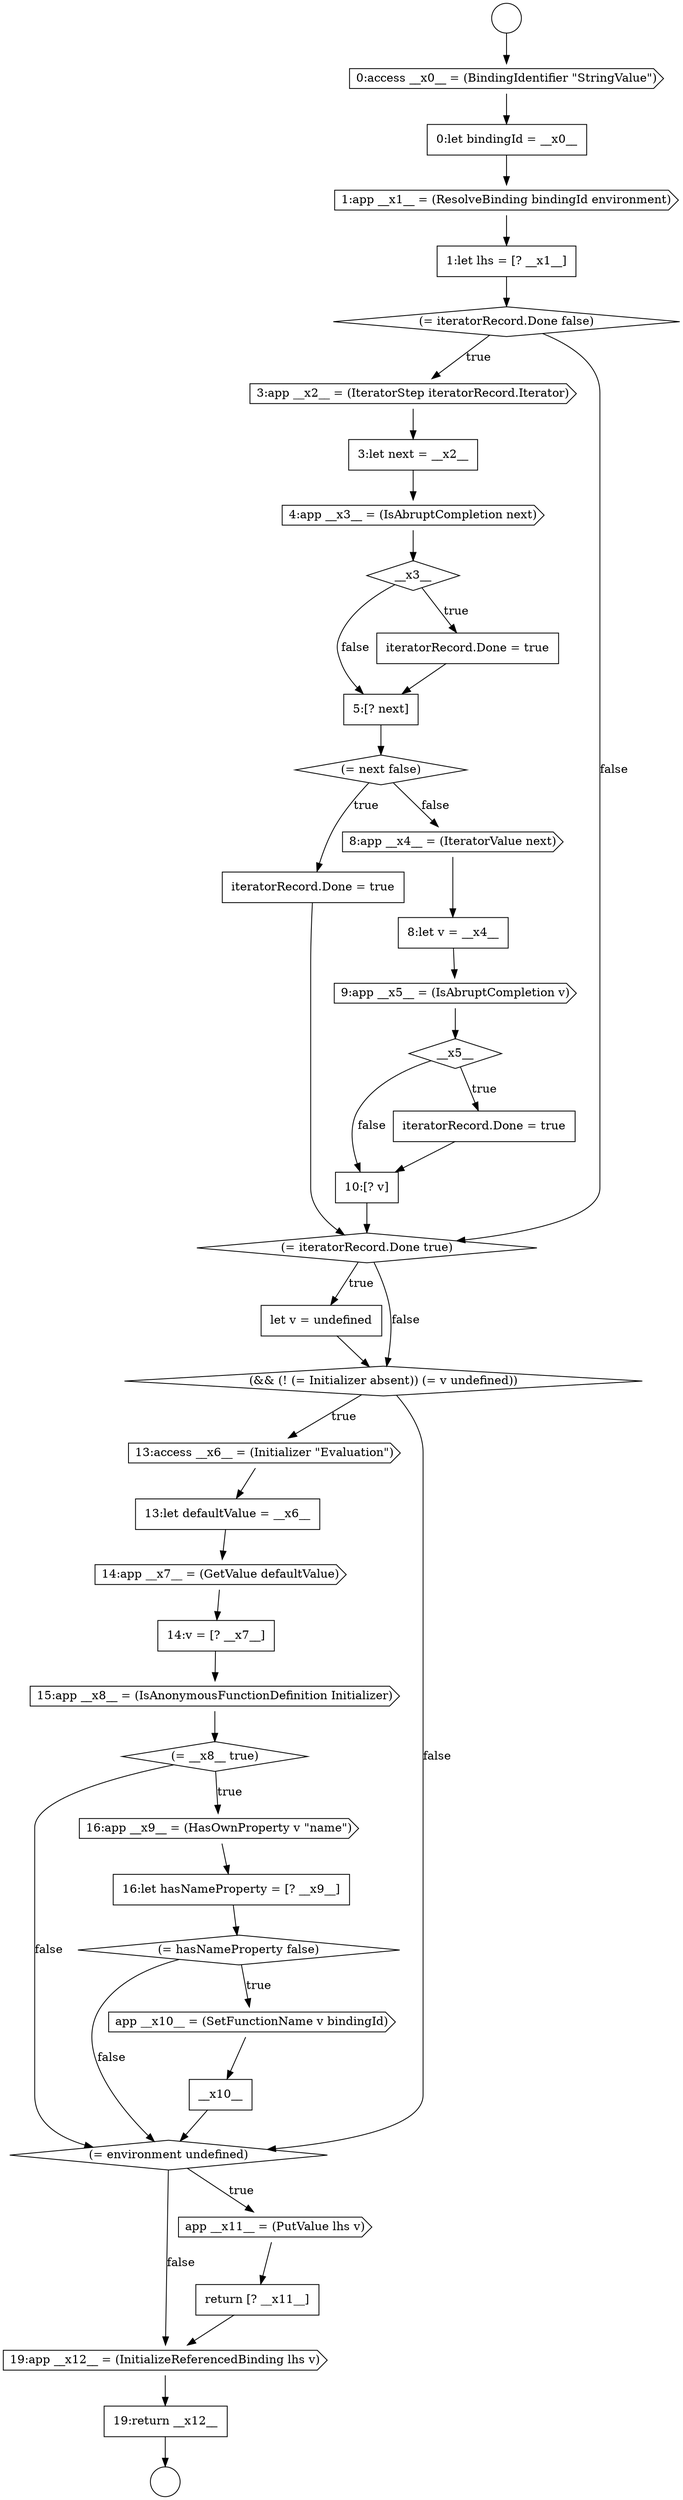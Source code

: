digraph {
  node6009 [shape=none, margin=0, label=<<font color="black">
    <table border="0" cellborder="1" cellspacing="0" cellpadding="10">
      <tr><td align="left">5:[? next]</td></tr>
    </table>
  </font>> color="black" fillcolor="white" style=filled]
  node6002 [shape=none, margin=0, label=<<font color="black">
    <table border="0" cellborder="1" cellspacing="0" cellpadding="10">
      <tr><td align="left">1:let lhs = [? __x1__]</td></tr>
    </table>
  </font>> color="black" fillcolor="white" style=filled]
  node6021 [shape=cds, label=<<font color="black">13:access __x6__ = (Initializer &quot;Evaluation&quot;)</font>> color="black" fillcolor="white" style=filled]
  node6028 [shape=none, margin=0, label=<<font color="black">
    <table border="0" cellborder="1" cellspacing="0" cellpadding="10">
      <tr><td align="left">16:let hasNameProperty = [? __x9__]</td></tr>
    </table>
  </font>> color="black" fillcolor="white" style=filled]
  node6011 [shape=none, margin=0, label=<<font color="black">
    <table border="0" cellborder="1" cellspacing="0" cellpadding="10">
      <tr><td align="left">iteratorRecord.Done = true</td></tr>
    </table>
  </font>> color="black" fillcolor="white" style=filled]
  node6019 [shape=none, margin=0, label=<<font color="black">
    <table border="0" cellborder="1" cellspacing="0" cellpadding="10">
      <tr><td align="left">let v = undefined</td></tr>
    </table>
  </font>> color="black" fillcolor="white" style=filled]
  node6024 [shape=none, margin=0, label=<<font color="black">
    <table border="0" cellborder="1" cellspacing="0" cellpadding="10">
      <tr><td align="left">14:v = [? __x7__]</td></tr>
    </table>
  </font>> color="black" fillcolor="white" style=filled]
  node6004 [shape=cds, label=<<font color="black">3:app __x2__ = (IteratorStep iteratorRecord.Iterator)</font>> color="black" fillcolor="white" style=filled]
  node6008 [shape=none, margin=0, label=<<font color="black">
    <table border="0" cellborder="1" cellspacing="0" cellpadding="10">
      <tr><td align="left">iteratorRecord.Done = true</td></tr>
    </table>
  </font>> color="black" fillcolor="white" style=filled]
  node6012 [shape=cds, label=<<font color="black">8:app __x4__ = (IteratorValue next)</font>> color="black" fillcolor="white" style=filled]
  node6036 [shape=none, margin=0, label=<<font color="black">
    <table border="0" cellborder="1" cellspacing="0" cellpadding="10">
      <tr><td align="left">19:return __x12__</td></tr>
    </table>
  </font>> color="black" fillcolor="white" style=filled]
  node5998 [shape=circle label=" " color="black" fillcolor="white" style=filled]
  node6013 [shape=none, margin=0, label=<<font color="black">
    <table border="0" cellborder="1" cellspacing="0" cellpadding="10">
      <tr><td align="left">8:let v = __x4__</td></tr>
    </table>
  </font>> color="black" fillcolor="white" style=filled]
  node6018 [shape=diamond, label=<<font color="black">(= iteratorRecord.Done true)</font>> color="black" fillcolor="white" style=filled]
  node6007 [shape=diamond, label=<<font color="black">__x3__</font>> color="black" fillcolor="white" style=filled]
  node6035 [shape=cds, label=<<font color="black">19:app __x12__ = (InitializeReferencedBinding lhs v)</font>> color="black" fillcolor="white" style=filled]
  node5999 [shape=cds, label=<<font color="black">0:access __x0__ = (BindingIdentifier &quot;StringValue&quot;)</font>> color="black" fillcolor="white" style=filled]
  node6014 [shape=cds, label=<<font color="black">9:app __x5__ = (IsAbruptCompletion v)</font>> color="black" fillcolor="white" style=filled]
  node6022 [shape=none, margin=0, label=<<font color="black">
    <table border="0" cellborder="1" cellspacing="0" cellpadding="10">
      <tr><td align="left">13:let defaultValue = __x6__</td></tr>
    </table>
  </font>> color="black" fillcolor="white" style=filled]
  node6031 [shape=none, margin=0, label=<<font color="black">
    <table border="0" cellborder="1" cellspacing="0" cellpadding="10">
      <tr><td align="left">__x10__</td></tr>
    </table>
  </font>> color="black" fillcolor="white" style=filled]
  node6017 [shape=none, margin=0, label=<<font color="black">
    <table border="0" cellborder="1" cellspacing="0" cellpadding="10">
      <tr><td align="left">10:[? v]</td></tr>
    </table>
  </font>> color="black" fillcolor="white" style=filled]
  node6034 [shape=none, margin=0, label=<<font color="black">
    <table border="0" cellborder="1" cellspacing="0" cellpadding="10">
      <tr><td align="left">return [? __x11__]</td></tr>
    </table>
  </font>> color="black" fillcolor="white" style=filled]
  node6006 [shape=cds, label=<<font color="black">4:app __x3__ = (IsAbruptCompletion next)</font>> color="black" fillcolor="white" style=filled]
  node6010 [shape=diamond, label=<<font color="black">(= next false)</font>> color="black" fillcolor="white" style=filled]
  node6025 [shape=cds, label=<<font color="black">15:app __x8__ = (IsAnonymousFunctionDefinition Initializer)</font>> color="black" fillcolor="white" style=filled]
  node6020 [shape=diamond, label=<<font color="black">(&amp;&amp; (! (= Initializer absent)) (= v undefined))</font>> color="black" fillcolor="white" style=filled]
  node6015 [shape=diamond, label=<<font color="black">__x5__</font>> color="black" fillcolor="white" style=filled]
  node6000 [shape=none, margin=0, label=<<font color="black">
    <table border="0" cellborder="1" cellspacing="0" cellpadding="10">
      <tr><td align="left">0:let bindingId = __x0__</td></tr>
    </table>
  </font>> color="black" fillcolor="white" style=filled]
  node6032 [shape=diamond, label=<<font color="black">(= environment undefined)</font>> color="black" fillcolor="white" style=filled]
  node6033 [shape=cds, label=<<font color="black">app __x11__ = (PutValue lhs v)</font>> color="black" fillcolor="white" style=filled]
  node6005 [shape=none, margin=0, label=<<font color="black">
    <table border="0" cellborder="1" cellspacing="0" cellpadding="10">
      <tr><td align="left">3:let next = __x2__</td></tr>
    </table>
  </font>> color="black" fillcolor="white" style=filled]
  node6026 [shape=diamond, label=<<font color="black">(= __x8__ true)</font>> color="black" fillcolor="white" style=filled]
  node6001 [shape=cds, label=<<font color="black">1:app __x1__ = (ResolveBinding bindingId environment)</font>> color="black" fillcolor="white" style=filled]
  node5997 [shape=circle label=" " color="black" fillcolor="white" style=filled]
  node6016 [shape=none, margin=0, label=<<font color="black">
    <table border="0" cellborder="1" cellspacing="0" cellpadding="10">
      <tr><td align="left">iteratorRecord.Done = true</td></tr>
    </table>
  </font>> color="black" fillcolor="white" style=filled]
  node6027 [shape=cds, label=<<font color="black">16:app __x9__ = (HasOwnProperty v &quot;name&quot;)</font>> color="black" fillcolor="white" style=filled]
  node6029 [shape=diamond, label=<<font color="black">(= hasNameProperty false)</font>> color="black" fillcolor="white" style=filled]
  node6030 [shape=cds, label=<<font color="black">app __x10__ = (SetFunctionName v bindingId)</font>> color="black" fillcolor="white" style=filled]
  node6003 [shape=diamond, label=<<font color="black">(= iteratorRecord.Done false)</font>> color="black" fillcolor="white" style=filled]
  node6023 [shape=cds, label=<<font color="black">14:app __x7__ = (GetValue defaultValue)</font>> color="black" fillcolor="white" style=filled]
  node5997 -> node5999 [ color="black"]
  node6027 -> node6028 [ color="black"]
  node6006 -> node6007 [ color="black"]
  node6004 -> node6005 [ color="black"]
  node6023 -> node6024 [ color="black"]
  node6012 -> node6013 [ color="black"]
  node6013 -> node6014 [ color="black"]
  node6025 -> node6026 [ color="black"]
  node6000 -> node6001 [ color="black"]
  node5999 -> node6000 [ color="black"]
  node6018 -> node6019 [label=<<font color="black">true</font>> color="black"]
  node6018 -> node6020 [label=<<font color="black">false</font>> color="black"]
  node6011 -> node6018 [ color="black"]
  node6014 -> node6015 [ color="black"]
  node6020 -> node6021 [label=<<font color="black">true</font>> color="black"]
  node6020 -> node6032 [label=<<font color="black">false</font>> color="black"]
  node6028 -> node6029 [ color="black"]
  node6015 -> node6016 [label=<<font color="black">true</font>> color="black"]
  node6015 -> node6017 [label=<<font color="black">false</font>> color="black"]
  node6031 -> node6032 [ color="black"]
  node6016 -> node6017 [ color="black"]
  node6001 -> node6002 [ color="black"]
  node6036 -> node5998 [ color="black"]
  node6030 -> node6031 [ color="black"]
  node6029 -> node6030 [label=<<font color="black">true</font>> color="black"]
  node6029 -> node6032 [label=<<font color="black">false</font>> color="black"]
  node6032 -> node6033 [label=<<font color="black">true</font>> color="black"]
  node6032 -> node6035 [label=<<font color="black">false</font>> color="black"]
  node6035 -> node6036 [ color="black"]
  node6033 -> node6034 [ color="black"]
  node6021 -> node6022 [ color="black"]
  node6002 -> node6003 [ color="black"]
  node6026 -> node6027 [label=<<font color="black">true</font>> color="black"]
  node6026 -> node6032 [label=<<font color="black">false</font>> color="black"]
  node6017 -> node6018 [ color="black"]
  node6024 -> node6025 [ color="black"]
  node6005 -> node6006 [ color="black"]
  node6008 -> node6009 [ color="black"]
  node6034 -> node6035 [ color="black"]
  node6019 -> node6020 [ color="black"]
  node6003 -> node6004 [label=<<font color="black">true</font>> color="black"]
  node6003 -> node6018 [label=<<font color="black">false</font>> color="black"]
  node6009 -> node6010 [ color="black"]
  node6010 -> node6011 [label=<<font color="black">true</font>> color="black"]
  node6010 -> node6012 [label=<<font color="black">false</font>> color="black"]
  node6022 -> node6023 [ color="black"]
  node6007 -> node6008 [label=<<font color="black">true</font>> color="black"]
  node6007 -> node6009 [label=<<font color="black">false</font>> color="black"]
}
